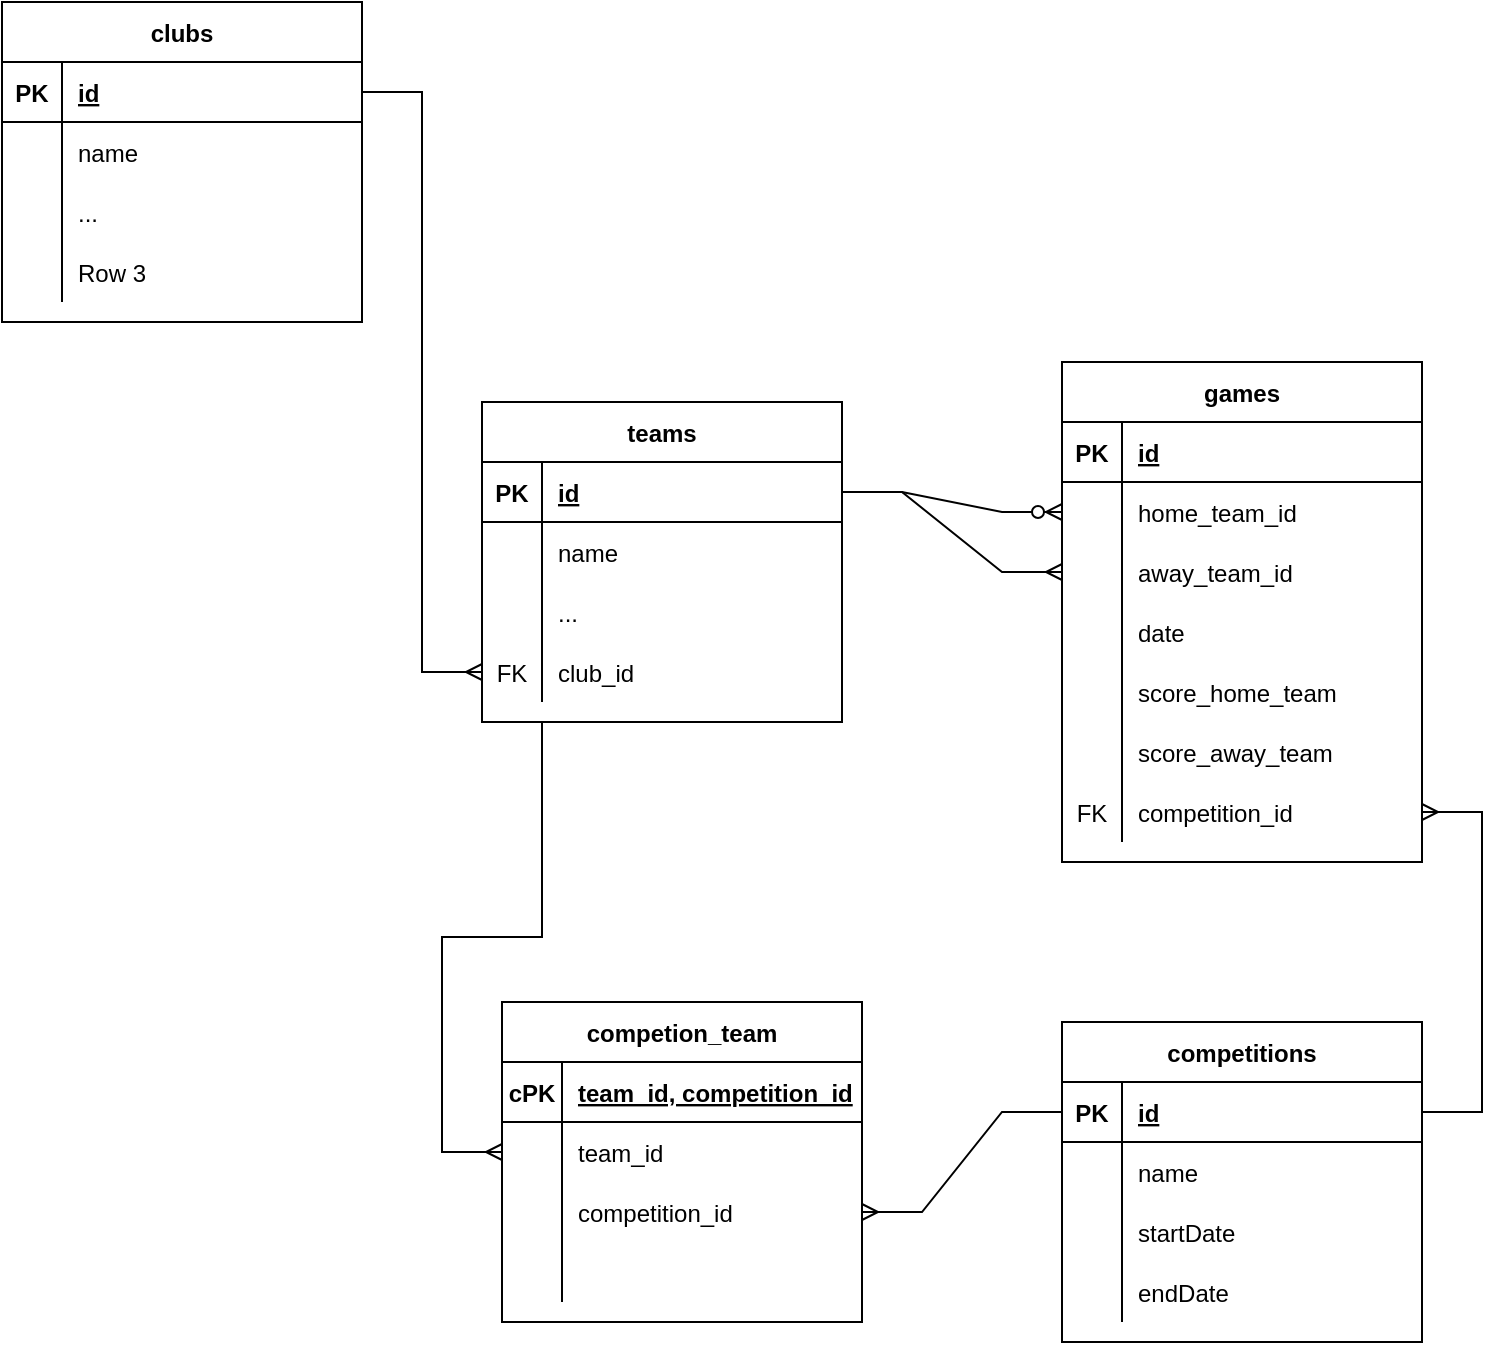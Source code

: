 <mxfile version="20.4.0" type="device"><diagram id="8-ah3-i3xh-Ckj2bm5Py" name="Pagina-1"><mxGraphModel dx="1362" dy="783" grid="1" gridSize="10" guides="1" tooltips="1" connect="1" arrows="1" fold="1" page="1" pageScale="1" pageWidth="827" pageHeight="1169" math="0" shadow="0"><root><mxCell id="0"/><mxCell id="1" parent="0"/><mxCell id="rZpYarJl4wF0iBxII7Xt-1" value="teams" style="shape=table;startSize=30;container=1;collapsible=1;childLayout=tableLayout;fixedRows=1;rowLines=0;fontStyle=1;align=center;resizeLast=1;" vertex="1" parent="1"><mxGeometry x="290" y="220" width="180" height="160" as="geometry"/></mxCell><mxCell id="rZpYarJl4wF0iBxII7Xt-2" value="" style="shape=tableRow;horizontal=0;startSize=0;swimlaneHead=0;swimlaneBody=0;fillColor=none;collapsible=0;dropTarget=0;points=[[0,0.5],[1,0.5]];portConstraint=eastwest;top=0;left=0;right=0;bottom=1;" vertex="1" parent="rZpYarJl4wF0iBxII7Xt-1"><mxGeometry y="30" width="180" height="30" as="geometry"/></mxCell><mxCell id="rZpYarJl4wF0iBxII7Xt-3" value="PK" style="shape=partialRectangle;connectable=0;fillColor=none;top=0;left=0;bottom=0;right=0;fontStyle=1;overflow=hidden;" vertex="1" parent="rZpYarJl4wF0iBxII7Xt-2"><mxGeometry width="30" height="30" as="geometry"><mxRectangle width="30" height="30" as="alternateBounds"/></mxGeometry></mxCell><mxCell id="rZpYarJl4wF0iBxII7Xt-4" value="id" style="shape=partialRectangle;connectable=0;fillColor=none;top=0;left=0;bottom=0;right=0;align=left;spacingLeft=6;fontStyle=5;overflow=hidden;" vertex="1" parent="rZpYarJl4wF0iBxII7Xt-2"><mxGeometry x="30" width="150" height="30" as="geometry"><mxRectangle width="150" height="30" as="alternateBounds"/></mxGeometry></mxCell><mxCell id="rZpYarJl4wF0iBxII7Xt-5" value="" style="shape=tableRow;horizontal=0;startSize=0;swimlaneHead=0;swimlaneBody=0;fillColor=none;collapsible=0;dropTarget=0;points=[[0,0.5],[1,0.5]];portConstraint=eastwest;top=0;left=0;right=0;bottom=0;" vertex="1" parent="rZpYarJl4wF0iBxII7Xt-1"><mxGeometry y="60" width="180" height="30" as="geometry"/></mxCell><mxCell id="rZpYarJl4wF0iBxII7Xt-6" value="" style="shape=partialRectangle;connectable=0;fillColor=none;top=0;left=0;bottom=0;right=0;editable=1;overflow=hidden;" vertex="1" parent="rZpYarJl4wF0iBxII7Xt-5"><mxGeometry width="30" height="30" as="geometry"><mxRectangle width="30" height="30" as="alternateBounds"/></mxGeometry></mxCell><mxCell id="rZpYarJl4wF0iBxII7Xt-7" value="name" style="shape=partialRectangle;connectable=0;fillColor=none;top=0;left=0;bottom=0;right=0;align=left;spacingLeft=6;overflow=hidden;" vertex="1" parent="rZpYarJl4wF0iBxII7Xt-5"><mxGeometry x="30" width="150" height="30" as="geometry"><mxRectangle width="150" height="30" as="alternateBounds"/></mxGeometry></mxCell><mxCell id="rZpYarJl4wF0iBxII7Xt-8" value="" style="shape=tableRow;horizontal=0;startSize=0;swimlaneHead=0;swimlaneBody=0;fillColor=none;collapsible=0;dropTarget=0;points=[[0,0.5],[1,0.5]];portConstraint=eastwest;top=0;left=0;right=0;bottom=0;" vertex="1" parent="rZpYarJl4wF0iBxII7Xt-1"><mxGeometry y="90" width="180" height="30" as="geometry"/></mxCell><mxCell id="rZpYarJl4wF0iBxII7Xt-9" value="" style="shape=partialRectangle;connectable=0;fillColor=none;top=0;left=0;bottom=0;right=0;editable=1;overflow=hidden;" vertex="1" parent="rZpYarJl4wF0iBxII7Xt-8"><mxGeometry width="30" height="30" as="geometry"><mxRectangle width="30" height="30" as="alternateBounds"/></mxGeometry></mxCell><mxCell id="rZpYarJl4wF0iBxII7Xt-10" value="..." style="shape=partialRectangle;connectable=0;fillColor=none;top=0;left=0;bottom=0;right=0;align=left;spacingLeft=6;overflow=hidden;" vertex="1" parent="rZpYarJl4wF0iBxII7Xt-8"><mxGeometry x="30" width="150" height="30" as="geometry"><mxRectangle width="150" height="30" as="alternateBounds"/></mxGeometry></mxCell><mxCell id="rZpYarJl4wF0iBxII7Xt-11" value="" style="shape=tableRow;horizontal=0;startSize=0;swimlaneHead=0;swimlaneBody=0;fillColor=none;collapsible=0;dropTarget=0;points=[[0,0.5],[1,0.5]];portConstraint=eastwest;top=0;left=0;right=0;bottom=0;" vertex="1" parent="rZpYarJl4wF0iBxII7Xt-1"><mxGeometry y="120" width="180" height="30" as="geometry"/></mxCell><mxCell id="rZpYarJl4wF0iBxII7Xt-12" value="FK" style="shape=partialRectangle;connectable=0;fillColor=none;top=0;left=0;bottom=0;right=0;editable=1;overflow=hidden;" vertex="1" parent="rZpYarJl4wF0iBxII7Xt-11"><mxGeometry width="30" height="30" as="geometry"><mxRectangle width="30" height="30" as="alternateBounds"/></mxGeometry></mxCell><mxCell id="rZpYarJl4wF0iBxII7Xt-13" value="club_id" style="shape=partialRectangle;connectable=0;fillColor=none;top=0;left=0;bottom=0;right=0;align=left;spacingLeft=6;overflow=hidden;" vertex="1" parent="rZpYarJl4wF0iBxII7Xt-11"><mxGeometry x="30" width="150" height="30" as="geometry"><mxRectangle width="150" height="30" as="alternateBounds"/></mxGeometry></mxCell><mxCell id="rZpYarJl4wF0iBxII7Xt-14" value="games" style="shape=table;startSize=30;container=1;collapsible=1;childLayout=tableLayout;fixedRows=1;rowLines=0;fontStyle=1;align=center;resizeLast=1;" vertex="1" parent="1"><mxGeometry x="580" y="200" width="180" height="250" as="geometry"/></mxCell><mxCell id="rZpYarJl4wF0iBxII7Xt-15" value="" style="shape=tableRow;horizontal=0;startSize=0;swimlaneHead=0;swimlaneBody=0;fillColor=none;collapsible=0;dropTarget=0;points=[[0,0.5],[1,0.5]];portConstraint=eastwest;top=0;left=0;right=0;bottom=1;" vertex="1" parent="rZpYarJl4wF0iBxII7Xt-14"><mxGeometry y="30" width="180" height="30" as="geometry"/></mxCell><mxCell id="rZpYarJl4wF0iBxII7Xt-16" value="PK" style="shape=partialRectangle;connectable=0;fillColor=none;top=0;left=0;bottom=0;right=0;fontStyle=1;overflow=hidden;" vertex="1" parent="rZpYarJl4wF0iBxII7Xt-15"><mxGeometry width="30" height="30" as="geometry"><mxRectangle width="30" height="30" as="alternateBounds"/></mxGeometry></mxCell><mxCell id="rZpYarJl4wF0iBxII7Xt-17" value="id" style="shape=partialRectangle;connectable=0;fillColor=none;top=0;left=0;bottom=0;right=0;align=left;spacingLeft=6;fontStyle=5;overflow=hidden;" vertex="1" parent="rZpYarJl4wF0iBxII7Xt-15"><mxGeometry x="30" width="150" height="30" as="geometry"><mxRectangle width="150" height="30" as="alternateBounds"/></mxGeometry></mxCell><mxCell id="rZpYarJl4wF0iBxII7Xt-18" value="" style="shape=tableRow;horizontal=0;startSize=0;swimlaneHead=0;swimlaneBody=0;fillColor=none;collapsible=0;dropTarget=0;points=[[0,0.5],[1,0.5]];portConstraint=eastwest;top=0;left=0;right=0;bottom=0;" vertex="1" parent="rZpYarJl4wF0iBxII7Xt-14"><mxGeometry y="60" width="180" height="30" as="geometry"/></mxCell><mxCell id="rZpYarJl4wF0iBxII7Xt-19" value="" style="shape=partialRectangle;connectable=0;fillColor=none;top=0;left=0;bottom=0;right=0;editable=1;overflow=hidden;" vertex="1" parent="rZpYarJl4wF0iBxII7Xt-18"><mxGeometry width="30" height="30" as="geometry"><mxRectangle width="30" height="30" as="alternateBounds"/></mxGeometry></mxCell><mxCell id="rZpYarJl4wF0iBxII7Xt-20" value="home_team_id" style="shape=partialRectangle;connectable=0;fillColor=none;top=0;left=0;bottom=0;right=0;align=left;spacingLeft=6;overflow=hidden;" vertex="1" parent="rZpYarJl4wF0iBxII7Xt-18"><mxGeometry x="30" width="150" height="30" as="geometry"><mxRectangle width="150" height="30" as="alternateBounds"/></mxGeometry></mxCell><mxCell id="rZpYarJl4wF0iBxII7Xt-21" value="" style="shape=tableRow;horizontal=0;startSize=0;swimlaneHead=0;swimlaneBody=0;fillColor=none;collapsible=0;dropTarget=0;points=[[0,0.5],[1,0.5]];portConstraint=eastwest;top=0;left=0;right=0;bottom=0;" vertex="1" parent="rZpYarJl4wF0iBxII7Xt-14"><mxGeometry y="90" width="180" height="30" as="geometry"/></mxCell><mxCell id="rZpYarJl4wF0iBxII7Xt-22" value="" style="shape=partialRectangle;connectable=0;fillColor=none;top=0;left=0;bottom=0;right=0;editable=1;overflow=hidden;" vertex="1" parent="rZpYarJl4wF0iBxII7Xt-21"><mxGeometry width="30" height="30" as="geometry"><mxRectangle width="30" height="30" as="alternateBounds"/></mxGeometry></mxCell><mxCell id="rZpYarJl4wF0iBxII7Xt-23" value="away_team_id" style="shape=partialRectangle;connectable=0;fillColor=none;top=0;left=0;bottom=0;right=0;align=left;spacingLeft=6;overflow=hidden;" vertex="1" parent="rZpYarJl4wF0iBxII7Xt-21"><mxGeometry x="30" width="150" height="30" as="geometry"><mxRectangle width="150" height="30" as="alternateBounds"/></mxGeometry></mxCell><mxCell id="rZpYarJl4wF0iBxII7Xt-24" value="" style="shape=tableRow;horizontal=0;startSize=0;swimlaneHead=0;swimlaneBody=0;fillColor=none;collapsible=0;dropTarget=0;points=[[0,0.5],[1,0.5]];portConstraint=eastwest;top=0;left=0;right=0;bottom=0;" vertex="1" parent="rZpYarJl4wF0iBxII7Xt-14"><mxGeometry y="120" width="180" height="30" as="geometry"/></mxCell><mxCell id="rZpYarJl4wF0iBxII7Xt-25" value="" style="shape=partialRectangle;connectable=0;fillColor=none;top=0;left=0;bottom=0;right=0;editable=1;overflow=hidden;" vertex="1" parent="rZpYarJl4wF0iBxII7Xt-24"><mxGeometry width="30" height="30" as="geometry"><mxRectangle width="30" height="30" as="alternateBounds"/></mxGeometry></mxCell><mxCell id="rZpYarJl4wF0iBxII7Xt-26" value="date" style="shape=partialRectangle;connectable=0;fillColor=none;top=0;left=0;bottom=0;right=0;align=left;spacingLeft=6;overflow=hidden;" vertex="1" parent="rZpYarJl4wF0iBxII7Xt-24"><mxGeometry x="30" width="150" height="30" as="geometry"><mxRectangle width="150" height="30" as="alternateBounds"/></mxGeometry></mxCell><mxCell id="rZpYarJl4wF0iBxII7Xt-29" style="shape=tableRow;horizontal=0;startSize=0;swimlaneHead=0;swimlaneBody=0;fillColor=none;collapsible=0;dropTarget=0;points=[[0,0.5],[1,0.5]];portConstraint=eastwest;top=0;left=0;right=0;bottom=0;" vertex="1" parent="rZpYarJl4wF0iBxII7Xt-14"><mxGeometry y="150" width="180" height="30" as="geometry"/></mxCell><mxCell id="rZpYarJl4wF0iBxII7Xt-30" style="shape=partialRectangle;connectable=0;fillColor=none;top=0;left=0;bottom=0;right=0;editable=1;overflow=hidden;" vertex="1" parent="rZpYarJl4wF0iBxII7Xt-29"><mxGeometry width="30" height="30" as="geometry"><mxRectangle width="30" height="30" as="alternateBounds"/></mxGeometry></mxCell><mxCell id="rZpYarJl4wF0iBxII7Xt-31" value="score_home_team" style="shape=partialRectangle;connectable=0;fillColor=none;top=0;left=0;bottom=0;right=0;align=left;spacingLeft=6;overflow=hidden;" vertex="1" parent="rZpYarJl4wF0iBxII7Xt-29"><mxGeometry x="30" width="150" height="30" as="geometry"><mxRectangle width="150" height="30" as="alternateBounds"/></mxGeometry></mxCell><mxCell id="rZpYarJl4wF0iBxII7Xt-32" style="shape=tableRow;horizontal=0;startSize=0;swimlaneHead=0;swimlaneBody=0;fillColor=none;collapsible=0;dropTarget=0;points=[[0,0.5],[1,0.5]];portConstraint=eastwest;top=0;left=0;right=0;bottom=0;" vertex="1" parent="rZpYarJl4wF0iBxII7Xt-14"><mxGeometry y="180" width="180" height="30" as="geometry"/></mxCell><mxCell id="rZpYarJl4wF0iBxII7Xt-33" style="shape=partialRectangle;connectable=0;fillColor=none;top=0;left=0;bottom=0;right=0;editable=1;overflow=hidden;" vertex="1" parent="rZpYarJl4wF0iBxII7Xt-32"><mxGeometry width="30" height="30" as="geometry"><mxRectangle width="30" height="30" as="alternateBounds"/></mxGeometry></mxCell><mxCell id="rZpYarJl4wF0iBxII7Xt-34" value="score_away_team" style="shape=partialRectangle;connectable=0;fillColor=none;top=0;left=0;bottom=0;right=0;align=left;spacingLeft=6;overflow=hidden;" vertex="1" parent="rZpYarJl4wF0iBxII7Xt-32"><mxGeometry x="30" width="150" height="30" as="geometry"><mxRectangle width="150" height="30" as="alternateBounds"/></mxGeometry></mxCell><mxCell id="rZpYarJl4wF0iBxII7Xt-49" style="shape=tableRow;horizontal=0;startSize=0;swimlaneHead=0;swimlaneBody=0;fillColor=none;collapsible=0;dropTarget=0;points=[[0,0.5],[1,0.5]];portConstraint=eastwest;top=0;left=0;right=0;bottom=0;" vertex="1" parent="rZpYarJl4wF0iBxII7Xt-14"><mxGeometry y="210" width="180" height="30" as="geometry"/></mxCell><mxCell id="rZpYarJl4wF0iBxII7Xt-50" value="FK" style="shape=partialRectangle;connectable=0;fillColor=none;top=0;left=0;bottom=0;right=0;editable=1;overflow=hidden;" vertex="1" parent="rZpYarJl4wF0iBxII7Xt-49"><mxGeometry width="30" height="30" as="geometry"><mxRectangle width="30" height="30" as="alternateBounds"/></mxGeometry></mxCell><mxCell id="rZpYarJl4wF0iBxII7Xt-51" value="competition_id" style="shape=partialRectangle;connectable=0;fillColor=none;top=0;left=0;bottom=0;right=0;align=left;spacingLeft=6;overflow=hidden;" vertex="1" parent="rZpYarJl4wF0iBxII7Xt-49"><mxGeometry x="30" width="150" height="30" as="geometry"><mxRectangle width="150" height="30" as="alternateBounds"/></mxGeometry></mxCell><mxCell id="rZpYarJl4wF0iBxII7Xt-27" value="" style="edgeStyle=entityRelationEdgeStyle;fontSize=12;html=1;endArrow=ERzeroToMany;endFill=1;rounded=0;exitX=1;exitY=0.5;exitDx=0;exitDy=0;entryX=0;entryY=0.5;entryDx=0;entryDy=0;" edge="1" parent="1" source="rZpYarJl4wF0iBxII7Xt-2" target="rZpYarJl4wF0iBxII7Xt-18"><mxGeometry width="100" height="100" relative="1" as="geometry"><mxPoint x="300" y="350" as="sourcePoint"/><mxPoint x="400" y="250" as="targetPoint"/></mxGeometry></mxCell><mxCell id="rZpYarJl4wF0iBxII7Xt-28" value="" style="edgeStyle=entityRelationEdgeStyle;fontSize=12;html=1;endArrow=ERmany;rounded=0;exitX=1;exitY=0.5;exitDx=0;exitDy=0;entryX=0;entryY=0.5;entryDx=0;entryDy=0;" edge="1" parent="1" source="rZpYarJl4wF0iBxII7Xt-2" target="rZpYarJl4wF0iBxII7Xt-21"><mxGeometry width="100" height="100" relative="1" as="geometry"><mxPoint x="300" y="350" as="sourcePoint"/><mxPoint x="400" y="250" as="targetPoint"/></mxGeometry></mxCell><mxCell id="rZpYarJl4wF0iBxII7Xt-35" value="competitions" style="shape=table;startSize=30;container=1;collapsible=1;childLayout=tableLayout;fixedRows=1;rowLines=0;fontStyle=1;align=center;resizeLast=1;" vertex="1" parent="1"><mxGeometry x="580" y="530" width="180" height="160" as="geometry"/></mxCell><mxCell id="rZpYarJl4wF0iBxII7Xt-36" value="" style="shape=tableRow;horizontal=0;startSize=0;swimlaneHead=0;swimlaneBody=0;fillColor=none;collapsible=0;dropTarget=0;points=[[0,0.5],[1,0.5]];portConstraint=eastwest;top=0;left=0;right=0;bottom=1;" vertex="1" parent="rZpYarJl4wF0iBxII7Xt-35"><mxGeometry y="30" width="180" height="30" as="geometry"/></mxCell><mxCell id="rZpYarJl4wF0iBxII7Xt-37" value="PK" style="shape=partialRectangle;connectable=0;fillColor=none;top=0;left=0;bottom=0;right=0;fontStyle=1;overflow=hidden;" vertex="1" parent="rZpYarJl4wF0iBxII7Xt-36"><mxGeometry width="30" height="30" as="geometry"><mxRectangle width="30" height="30" as="alternateBounds"/></mxGeometry></mxCell><mxCell id="rZpYarJl4wF0iBxII7Xt-38" value="id" style="shape=partialRectangle;connectable=0;fillColor=none;top=0;left=0;bottom=0;right=0;align=left;spacingLeft=6;fontStyle=5;overflow=hidden;" vertex="1" parent="rZpYarJl4wF0iBxII7Xt-36"><mxGeometry x="30" width="150" height="30" as="geometry"><mxRectangle width="150" height="30" as="alternateBounds"/></mxGeometry></mxCell><mxCell id="rZpYarJl4wF0iBxII7Xt-39" value="" style="shape=tableRow;horizontal=0;startSize=0;swimlaneHead=0;swimlaneBody=0;fillColor=none;collapsible=0;dropTarget=0;points=[[0,0.5],[1,0.5]];portConstraint=eastwest;top=0;left=0;right=0;bottom=0;" vertex="1" parent="rZpYarJl4wF0iBxII7Xt-35"><mxGeometry y="60" width="180" height="30" as="geometry"/></mxCell><mxCell id="rZpYarJl4wF0iBxII7Xt-40" value="" style="shape=partialRectangle;connectable=0;fillColor=none;top=0;left=0;bottom=0;right=0;editable=1;overflow=hidden;" vertex="1" parent="rZpYarJl4wF0iBxII7Xt-39"><mxGeometry width="30" height="30" as="geometry"><mxRectangle width="30" height="30" as="alternateBounds"/></mxGeometry></mxCell><mxCell id="rZpYarJl4wF0iBxII7Xt-41" value="name" style="shape=partialRectangle;connectable=0;fillColor=none;top=0;left=0;bottom=0;right=0;align=left;spacingLeft=6;overflow=hidden;" vertex="1" parent="rZpYarJl4wF0iBxII7Xt-39"><mxGeometry x="30" width="150" height="30" as="geometry"><mxRectangle width="150" height="30" as="alternateBounds"/></mxGeometry></mxCell><mxCell id="rZpYarJl4wF0iBxII7Xt-42" value="" style="shape=tableRow;horizontal=0;startSize=0;swimlaneHead=0;swimlaneBody=0;fillColor=none;collapsible=0;dropTarget=0;points=[[0,0.5],[1,0.5]];portConstraint=eastwest;top=0;left=0;right=0;bottom=0;" vertex="1" parent="rZpYarJl4wF0iBxII7Xt-35"><mxGeometry y="90" width="180" height="30" as="geometry"/></mxCell><mxCell id="rZpYarJl4wF0iBxII7Xt-43" value="" style="shape=partialRectangle;connectable=0;fillColor=none;top=0;left=0;bottom=0;right=0;editable=1;overflow=hidden;" vertex="1" parent="rZpYarJl4wF0iBxII7Xt-42"><mxGeometry width="30" height="30" as="geometry"><mxRectangle width="30" height="30" as="alternateBounds"/></mxGeometry></mxCell><mxCell id="rZpYarJl4wF0iBxII7Xt-44" value="startDate" style="shape=partialRectangle;connectable=0;fillColor=none;top=0;left=0;bottom=0;right=0;align=left;spacingLeft=6;overflow=hidden;" vertex="1" parent="rZpYarJl4wF0iBxII7Xt-42"><mxGeometry x="30" width="150" height="30" as="geometry"><mxRectangle width="150" height="30" as="alternateBounds"/></mxGeometry></mxCell><mxCell id="rZpYarJl4wF0iBxII7Xt-45" value="" style="shape=tableRow;horizontal=0;startSize=0;swimlaneHead=0;swimlaneBody=0;fillColor=none;collapsible=0;dropTarget=0;points=[[0,0.5],[1,0.5]];portConstraint=eastwest;top=0;left=0;right=0;bottom=0;" vertex="1" parent="rZpYarJl4wF0iBxII7Xt-35"><mxGeometry y="120" width="180" height="30" as="geometry"/></mxCell><mxCell id="rZpYarJl4wF0iBxII7Xt-46" value="" style="shape=partialRectangle;connectable=0;fillColor=none;top=0;left=0;bottom=0;right=0;editable=1;overflow=hidden;" vertex="1" parent="rZpYarJl4wF0iBxII7Xt-45"><mxGeometry width="30" height="30" as="geometry"><mxRectangle width="30" height="30" as="alternateBounds"/></mxGeometry></mxCell><mxCell id="rZpYarJl4wF0iBxII7Xt-47" value="endDate" style="shape=partialRectangle;connectable=0;fillColor=none;top=0;left=0;bottom=0;right=0;align=left;spacingLeft=6;overflow=hidden;" vertex="1" parent="rZpYarJl4wF0iBxII7Xt-45"><mxGeometry x="30" width="150" height="30" as="geometry"><mxRectangle width="150" height="30" as="alternateBounds"/></mxGeometry></mxCell><mxCell id="rZpYarJl4wF0iBxII7Xt-48" value="" style="edgeStyle=entityRelationEdgeStyle;fontSize=12;html=1;endArrow=ERmany;rounded=0;exitX=1;exitY=0.5;exitDx=0;exitDy=0;entryX=1;entryY=0.5;entryDx=0;entryDy=0;" edge="1" parent="1" source="rZpYarJl4wF0iBxII7Xt-36" target="rZpYarJl4wF0iBxII7Xt-49"><mxGeometry width="100" height="100" relative="1" as="geometry"><mxPoint x="300" y="520" as="sourcePoint"/><mxPoint x="400" y="420" as="targetPoint"/></mxGeometry></mxCell><mxCell id="rZpYarJl4wF0iBxII7Xt-52" value="clubs" style="shape=table;startSize=30;container=1;collapsible=1;childLayout=tableLayout;fixedRows=1;rowLines=0;fontStyle=1;align=center;resizeLast=1;" vertex="1" parent="1"><mxGeometry x="50" y="20" width="180" height="160" as="geometry"/></mxCell><mxCell id="rZpYarJl4wF0iBxII7Xt-53" value="" style="shape=tableRow;horizontal=0;startSize=0;swimlaneHead=0;swimlaneBody=0;fillColor=none;collapsible=0;dropTarget=0;points=[[0,0.5],[1,0.5]];portConstraint=eastwest;top=0;left=0;right=0;bottom=1;" vertex="1" parent="rZpYarJl4wF0iBxII7Xt-52"><mxGeometry y="30" width="180" height="30" as="geometry"/></mxCell><mxCell id="rZpYarJl4wF0iBxII7Xt-54" value="PK" style="shape=partialRectangle;connectable=0;fillColor=none;top=0;left=0;bottom=0;right=0;fontStyle=1;overflow=hidden;" vertex="1" parent="rZpYarJl4wF0iBxII7Xt-53"><mxGeometry width="30" height="30" as="geometry"><mxRectangle width="30" height="30" as="alternateBounds"/></mxGeometry></mxCell><mxCell id="rZpYarJl4wF0iBxII7Xt-55" value="id" style="shape=partialRectangle;connectable=0;fillColor=none;top=0;left=0;bottom=0;right=0;align=left;spacingLeft=6;fontStyle=5;overflow=hidden;" vertex="1" parent="rZpYarJl4wF0iBxII7Xt-53"><mxGeometry x="30" width="150" height="30" as="geometry"><mxRectangle width="150" height="30" as="alternateBounds"/></mxGeometry></mxCell><mxCell id="rZpYarJl4wF0iBxII7Xt-56" value="" style="shape=tableRow;horizontal=0;startSize=0;swimlaneHead=0;swimlaneBody=0;fillColor=none;collapsible=0;dropTarget=0;points=[[0,0.5],[1,0.5]];portConstraint=eastwest;top=0;left=0;right=0;bottom=0;" vertex="1" parent="rZpYarJl4wF0iBxII7Xt-52"><mxGeometry y="60" width="180" height="30" as="geometry"/></mxCell><mxCell id="rZpYarJl4wF0iBxII7Xt-57" value="" style="shape=partialRectangle;connectable=0;fillColor=none;top=0;left=0;bottom=0;right=0;editable=1;overflow=hidden;" vertex="1" parent="rZpYarJl4wF0iBxII7Xt-56"><mxGeometry width="30" height="30" as="geometry"><mxRectangle width="30" height="30" as="alternateBounds"/></mxGeometry></mxCell><mxCell id="rZpYarJl4wF0iBxII7Xt-58" value="name" style="shape=partialRectangle;connectable=0;fillColor=none;top=0;left=0;bottom=0;right=0;align=left;spacingLeft=6;overflow=hidden;" vertex="1" parent="rZpYarJl4wF0iBxII7Xt-56"><mxGeometry x="30" width="150" height="30" as="geometry"><mxRectangle width="150" height="30" as="alternateBounds"/></mxGeometry></mxCell><mxCell id="rZpYarJl4wF0iBxII7Xt-59" value="" style="shape=tableRow;horizontal=0;startSize=0;swimlaneHead=0;swimlaneBody=0;fillColor=none;collapsible=0;dropTarget=0;points=[[0,0.5],[1,0.5]];portConstraint=eastwest;top=0;left=0;right=0;bottom=0;" vertex="1" parent="rZpYarJl4wF0iBxII7Xt-52"><mxGeometry y="90" width="180" height="30" as="geometry"/></mxCell><mxCell id="rZpYarJl4wF0iBxII7Xt-60" value="" style="shape=partialRectangle;connectable=0;fillColor=none;top=0;left=0;bottom=0;right=0;editable=1;overflow=hidden;" vertex="1" parent="rZpYarJl4wF0iBxII7Xt-59"><mxGeometry width="30" height="30" as="geometry"><mxRectangle width="30" height="30" as="alternateBounds"/></mxGeometry></mxCell><mxCell id="rZpYarJl4wF0iBxII7Xt-61" value="..." style="shape=partialRectangle;connectable=0;fillColor=none;top=0;left=0;bottom=0;right=0;align=left;spacingLeft=6;overflow=hidden;" vertex="1" parent="rZpYarJl4wF0iBxII7Xt-59"><mxGeometry x="30" width="150" height="30" as="geometry"><mxRectangle width="150" height="30" as="alternateBounds"/></mxGeometry></mxCell><mxCell id="rZpYarJl4wF0iBxII7Xt-62" value="" style="shape=tableRow;horizontal=0;startSize=0;swimlaneHead=0;swimlaneBody=0;fillColor=none;collapsible=0;dropTarget=0;points=[[0,0.5],[1,0.5]];portConstraint=eastwest;top=0;left=0;right=0;bottom=0;" vertex="1" parent="rZpYarJl4wF0iBxII7Xt-52"><mxGeometry y="120" width="180" height="30" as="geometry"/></mxCell><mxCell id="rZpYarJl4wF0iBxII7Xt-63" value="" style="shape=partialRectangle;connectable=0;fillColor=none;top=0;left=0;bottom=0;right=0;editable=1;overflow=hidden;" vertex="1" parent="rZpYarJl4wF0iBxII7Xt-62"><mxGeometry width="30" height="30" as="geometry"><mxRectangle width="30" height="30" as="alternateBounds"/></mxGeometry></mxCell><mxCell id="rZpYarJl4wF0iBxII7Xt-64" value="Row 3" style="shape=partialRectangle;connectable=0;fillColor=none;top=0;left=0;bottom=0;right=0;align=left;spacingLeft=6;overflow=hidden;" vertex="1" parent="rZpYarJl4wF0iBxII7Xt-62"><mxGeometry x="30" width="150" height="30" as="geometry"><mxRectangle width="150" height="30" as="alternateBounds"/></mxGeometry></mxCell><mxCell id="rZpYarJl4wF0iBxII7Xt-65" value="" style="edgeStyle=entityRelationEdgeStyle;fontSize=12;html=1;endArrow=ERmany;rounded=0;entryX=0;entryY=0.5;entryDx=0;entryDy=0;exitX=1;exitY=0.5;exitDx=0;exitDy=0;" edge="1" parent="1" source="rZpYarJl4wF0iBxII7Xt-53" target="rZpYarJl4wF0iBxII7Xt-11"><mxGeometry width="100" height="100" relative="1" as="geometry"><mxPoint x="80" y="65" as="sourcePoint"/><mxPoint x="290" y="270" as="targetPoint"/></mxGeometry></mxCell><mxCell id="rZpYarJl4wF0iBxII7Xt-66" value="competion_team" style="shape=table;startSize=30;container=1;collapsible=1;childLayout=tableLayout;fixedRows=1;rowLines=0;fontStyle=1;align=center;resizeLast=1;" vertex="1" parent="1"><mxGeometry x="300" y="520" width="180" height="160" as="geometry"/></mxCell><mxCell id="rZpYarJl4wF0iBxII7Xt-67" value="" style="shape=tableRow;horizontal=0;startSize=0;swimlaneHead=0;swimlaneBody=0;fillColor=none;collapsible=0;dropTarget=0;points=[[0,0.5],[1,0.5]];portConstraint=eastwest;top=0;left=0;right=0;bottom=1;" vertex="1" parent="rZpYarJl4wF0iBxII7Xt-66"><mxGeometry y="30" width="180" height="30" as="geometry"/></mxCell><mxCell id="rZpYarJl4wF0iBxII7Xt-68" value="cPK" style="shape=partialRectangle;connectable=0;fillColor=none;top=0;left=0;bottom=0;right=0;fontStyle=1;overflow=hidden;" vertex="1" parent="rZpYarJl4wF0iBxII7Xt-67"><mxGeometry width="30" height="30" as="geometry"><mxRectangle width="30" height="30" as="alternateBounds"/></mxGeometry></mxCell><mxCell id="rZpYarJl4wF0iBxII7Xt-69" value="team_id, competition_id" style="shape=partialRectangle;connectable=0;fillColor=none;top=0;left=0;bottom=0;right=0;align=left;spacingLeft=6;fontStyle=5;overflow=hidden;" vertex="1" parent="rZpYarJl4wF0iBxII7Xt-67"><mxGeometry x="30" width="150" height="30" as="geometry"><mxRectangle width="150" height="30" as="alternateBounds"/></mxGeometry></mxCell><mxCell id="rZpYarJl4wF0iBxII7Xt-70" value="" style="shape=tableRow;horizontal=0;startSize=0;swimlaneHead=0;swimlaneBody=0;fillColor=none;collapsible=0;dropTarget=0;points=[[0,0.5],[1,0.5]];portConstraint=eastwest;top=0;left=0;right=0;bottom=0;" vertex="1" parent="rZpYarJl4wF0iBxII7Xt-66"><mxGeometry y="60" width="180" height="30" as="geometry"/></mxCell><mxCell id="rZpYarJl4wF0iBxII7Xt-71" value="" style="shape=partialRectangle;connectable=0;fillColor=none;top=0;left=0;bottom=0;right=0;editable=1;overflow=hidden;" vertex="1" parent="rZpYarJl4wF0iBxII7Xt-70"><mxGeometry width="30" height="30" as="geometry"><mxRectangle width="30" height="30" as="alternateBounds"/></mxGeometry></mxCell><mxCell id="rZpYarJl4wF0iBxII7Xt-72" value="team_id" style="shape=partialRectangle;connectable=0;fillColor=none;top=0;left=0;bottom=0;right=0;align=left;spacingLeft=6;overflow=hidden;" vertex="1" parent="rZpYarJl4wF0iBxII7Xt-70"><mxGeometry x="30" width="150" height="30" as="geometry"><mxRectangle width="150" height="30" as="alternateBounds"/></mxGeometry></mxCell><mxCell id="rZpYarJl4wF0iBxII7Xt-73" value="" style="shape=tableRow;horizontal=0;startSize=0;swimlaneHead=0;swimlaneBody=0;fillColor=none;collapsible=0;dropTarget=0;points=[[0,0.5],[1,0.5]];portConstraint=eastwest;top=0;left=0;right=0;bottom=0;" vertex="1" parent="rZpYarJl4wF0iBxII7Xt-66"><mxGeometry y="90" width="180" height="30" as="geometry"/></mxCell><mxCell id="rZpYarJl4wF0iBxII7Xt-74" value="" style="shape=partialRectangle;connectable=0;fillColor=none;top=0;left=0;bottom=0;right=0;editable=1;overflow=hidden;" vertex="1" parent="rZpYarJl4wF0iBxII7Xt-73"><mxGeometry width="30" height="30" as="geometry"><mxRectangle width="30" height="30" as="alternateBounds"/></mxGeometry></mxCell><mxCell id="rZpYarJl4wF0iBxII7Xt-75" value="competition_id" style="shape=partialRectangle;connectable=0;fillColor=none;top=0;left=0;bottom=0;right=0;align=left;spacingLeft=6;overflow=hidden;" vertex="1" parent="rZpYarJl4wF0iBxII7Xt-73"><mxGeometry x="30" width="150" height="30" as="geometry"><mxRectangle width="150" height="30" as="alternateBounds"/></mxGeometry></mxCell><mxCell id="rZpYarJl4wF0iBxII7Xt-76" value="" style="shape=tableRow;horizontal=0;startSize=0;swimlaneHead=0;swimlaneBody=0;fillColor=none;collapsible=0;dropTarget=0;points=[[0,0.5],[1,0.5]];portConstraint=eastwest;top=0;left=0;right=0;bottom=0;" vertex="1" parent="rZpYarJl4wF0iBxII7Xt-66"><mxGeometry y="120" width="180" height="30" as="geometry"/></mxCell><mxCell id="rZpYarJl4wF0iBxII7Xt-77" value="" style="shape=partialRectangle;connectable=0;fillColor=none;top=0;left=0;bottom=0;right=0;editable=1;overflow=hidden;" vertex="1" parent="rZpYarJl4wF0iBxII7Xt-76"><mxGeometry width="30" height="30" as="geometry"><mxRectangle width="30" height="30" as="alternateBounds"/></mxGeometry></mxCell><mxCell id="rZpYarJl4wF0iBxII7Xt-78" value="" style="shape=partialRectangle;connectable=0;fillColor=none;top=0;left=0;bottom=0;right=0;align=left;spacingLeft=6;overflow=hidden;" vertex="1" parent="rZpYarJl4wF0iBxII7Xt-76"><mxGeometry x="30" width="150" height="30" as="geometry"><mxRectangle width="150" height="30" as="alternateBounds"/></mxGeometry></mxCell><mxCell id="rZpYarJl4wF0iBxII7Xt-79" value="" style="edgeStyle=entityRelationEdgeStyle;fontSize=12;html=1;endArrow=ERmany;rounded=0;exitX=0;exitY=1;exitDx=0;exitDy=0;entryX=0;entryY=0.5;entryDx=0;entryDy=0;" edge="1" parent="1" source="rZpYarJl4wF0iBxII7Xt-1" target="rZpYarJl4wF0iBxII7Xt-70"><mxGeometry width="100" height="100" relative="1" as="geometry"><mxPoint x="240" y="420" as="sourcePoint"/><mxPoint x="340" y="320" as="targetPoint"/></mxGeometry></mxCell><mxCell id="rZpYarJl4wF0iBxII7Xt-80" value="" style="edgeStyle=entityRelationEdgeStyle;fontSize=12;html=1;endArrow=ERmany;rounded=0;exitX=0;exitY=0.5;exitDx=0;exitDy=0;entryX=1;entryY=0.5;entryDx=0;entryDy=0;" edge="1" parent="1" source="rZpYarJl4wF0iBxII7Xt-36" target="rZpYarJl4wF0iBxII7Xt-73"><mxGeometry width="100" height="100" relative="1" as="geometry"><mxPoint x="240" y="420" as="sourcePoint"/><mxPoint x="340" y="320" as="targetPoint"/></mxGeometry></mxCell></root></mxGraphModel></diagram></mxfile>